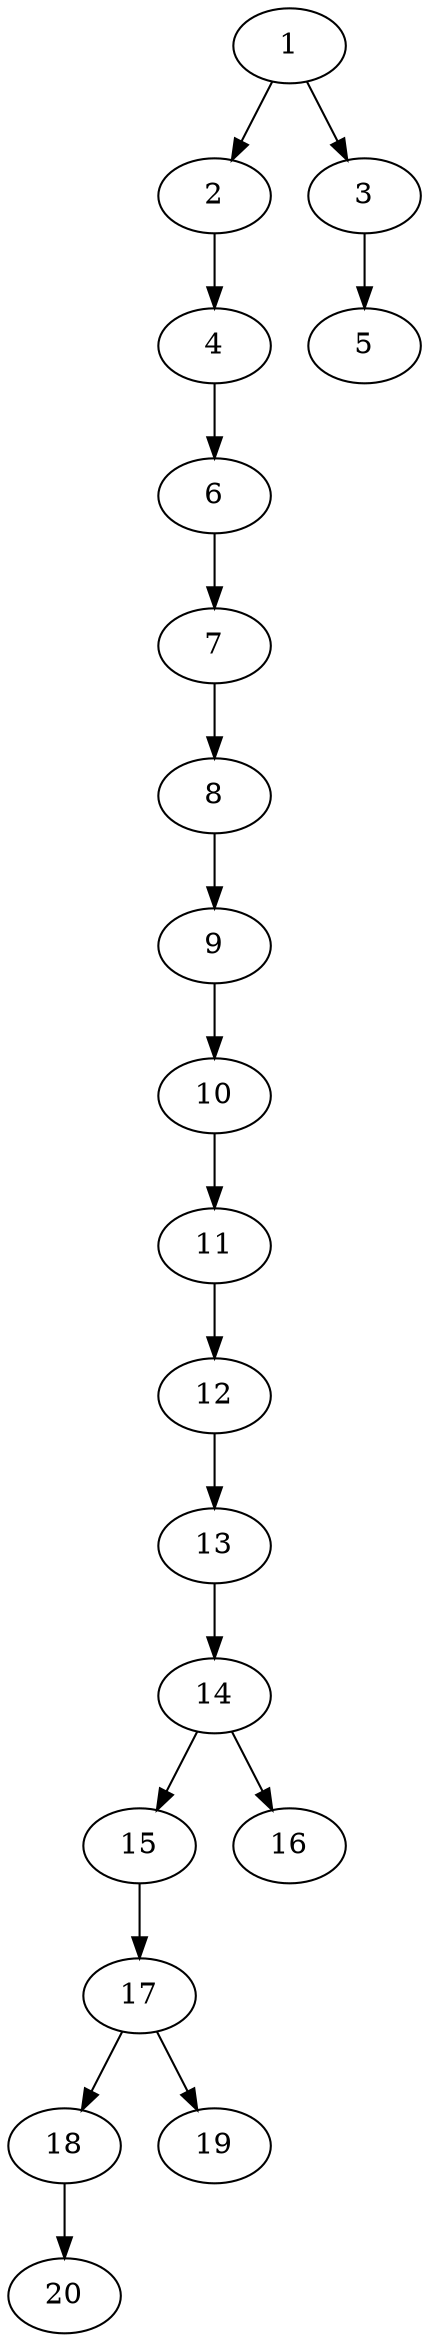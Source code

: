 // DAG automatically generated by daggen at Thu Oct  3 13:58:43 2019
// ./daggen --dot -n 20 --ccr 0.4 --fat 0.3 --regular 0.7 --density 0.5 --mindata 5242880 --maxdata 52428800 
digraph G {
  1 [size="24168960", alpha="0.14", expect_size="9667584"] 
  1 -> 2 [size ="9667584"]
  1 -> 3 [size ="9667584"]
  2 [size="119733760", alpha="0.04", expect_size="47893504"] 
  2 -> 4 [size ="47893504"]
  3 [size="35960320", alpha="0.19", expect_size="14384128"] 
  3 -> 5 [size ="14384128"]
  4 [size="31301120", alpha="0.13", expect_size="12520448"] 
  4 -> 6 [size ="12520448"]
  5 [size="128468480", alpha="0.16", expect_size="51387392"] 
  6 [size="31731200", alpha="0.11", expect_size="12692480"] 
  6 -> 7 [size ="12692480"]
  7 [size="85944320", alpha="0.19", expect_size="34377728"] 
  7 -> 8 [size ="34377728"]
  8 [size="16578560", alpha="0.01", expect_size="6631424"] 
  8 -> 9 [size ="6631424"]
  9 [size="44776960", alpha="0.02", expect_size="17910784"] 
  9 -> 10 [size ="17910784"]
  10 [size="107202560", alpha="0.17", expect_size="42881024"] 
  10 -> 11 [size ="42881024"]
  11 [size="94755840", alpha="0.06", expect_size="37902336"] 
  11 -> 12 [size ="37902336"]
  12 [size="59297280", alpha="0.18", expect_size="23718912"] 
  12 -> 13 [size ="23718912"]
  13 [size="81459200", alpha="0.14", expect_size="32583680"] 
  13 -> 14 [size ="32583680"]
  14 [size="78259200", alpha="0.19", expect_size="31303680"] 
  14 -> 15 [size ="31303680"]
  14 -> 16 [size ="31303680"]
  15 [size="35509760", alpha="0.02", expect_size="14203904"] 
  15 -> 17 [size ="14203904"]
  16 [size="127152640", alpha="0.02", expect_size="50861056"] 
  17 [size="73167360", alpha="0.10", expect_size="29266944"] 
  17 -> 18 [size ="29266944"]
  17 -> 19 [size ="29266944"]
  18 [size="64665600", alpha="0.01", expect_size="25866240"] 
  18 -> 20 [size ="25866240"]
  19 [size="69304320", alpha="0.13", expect_size="27721728"] 
  20 [size="78543360", alpha="0.13", expect_size="31417344"] 
}
